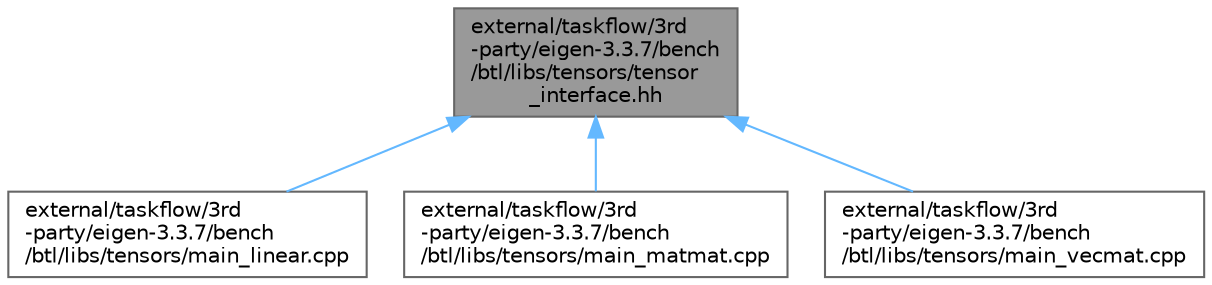 digraph "external/taskflow/3rd-party/eigen-3.3.7/bench/btl/libs/tensors/tensor_interface.hh"
{
 // LATEX_PDF_SIZE
  bgcolor="transparent";
  edge [fontname=Helvetica,fontsize=10,labelfontname=Helvetica,labelfontsize=10];
  node [fontname=Helvetica,fontsize=10,shape=box,height=0.2,width=0.4];
  Node1 [id="Node000001",label="external/taskflow/3rd\l-party/eigen-3.3.7/bench\l/btl/libs/tensors/tensor\l_interface.hh",height=0.2,width=0.4,color="gray40", fillcolor="grey60", style="filled", fontcolor="black",tooltip=" "];
  Node1 -> Node2 [id="edge1_Node000001_Node000002",dir="back",color="steelblue1",style="solid",tooltip=" "];
  Node2 [id="Node000002",label="external/taskflow/3rd\l-party/eigen-3.3.7/bench\l/btl/libs/tensors/main_linear.cpp",height=0.2,width=0.4,color="grey40", fillcolor="white", style="filled",URL="$tensors_2main__linear_8cpp.html",tooltip=" "];
  Node1 -> Node3 [id="edge2_Node000001_Node000003",dir="back",color="steelblue1",style="solid",tooltip=" "];
  Node3 [id="Node000003",label="external/taskflow/3rd\l-party/eigen-3.3.7/bench\l/btl/libs/tensors/main_matmat.cpp",height=0.2,width=0.4,color="grey40", fillcolor="white", style="filled",URL="$tensors_2main__matmat_8cpp.html",tooltip=" "];
  Node1 -> Node4 [id="edge3_Node000001_Node000004",dir="back",color="steelblue1",style="solid",tooltip=" "];
  Node4 [id="Node000004",label="external/taskflow/3rd\l-party/eigen-3.3.7/bench\l/btl/libs/tensors/main_vecmat.cpp",height=0.2,width=0.4,color="grey40", fillcolor="white", style="filled",URL="$tensors_2main__vecmat_8cpp.html",tooltip=" "];
}
